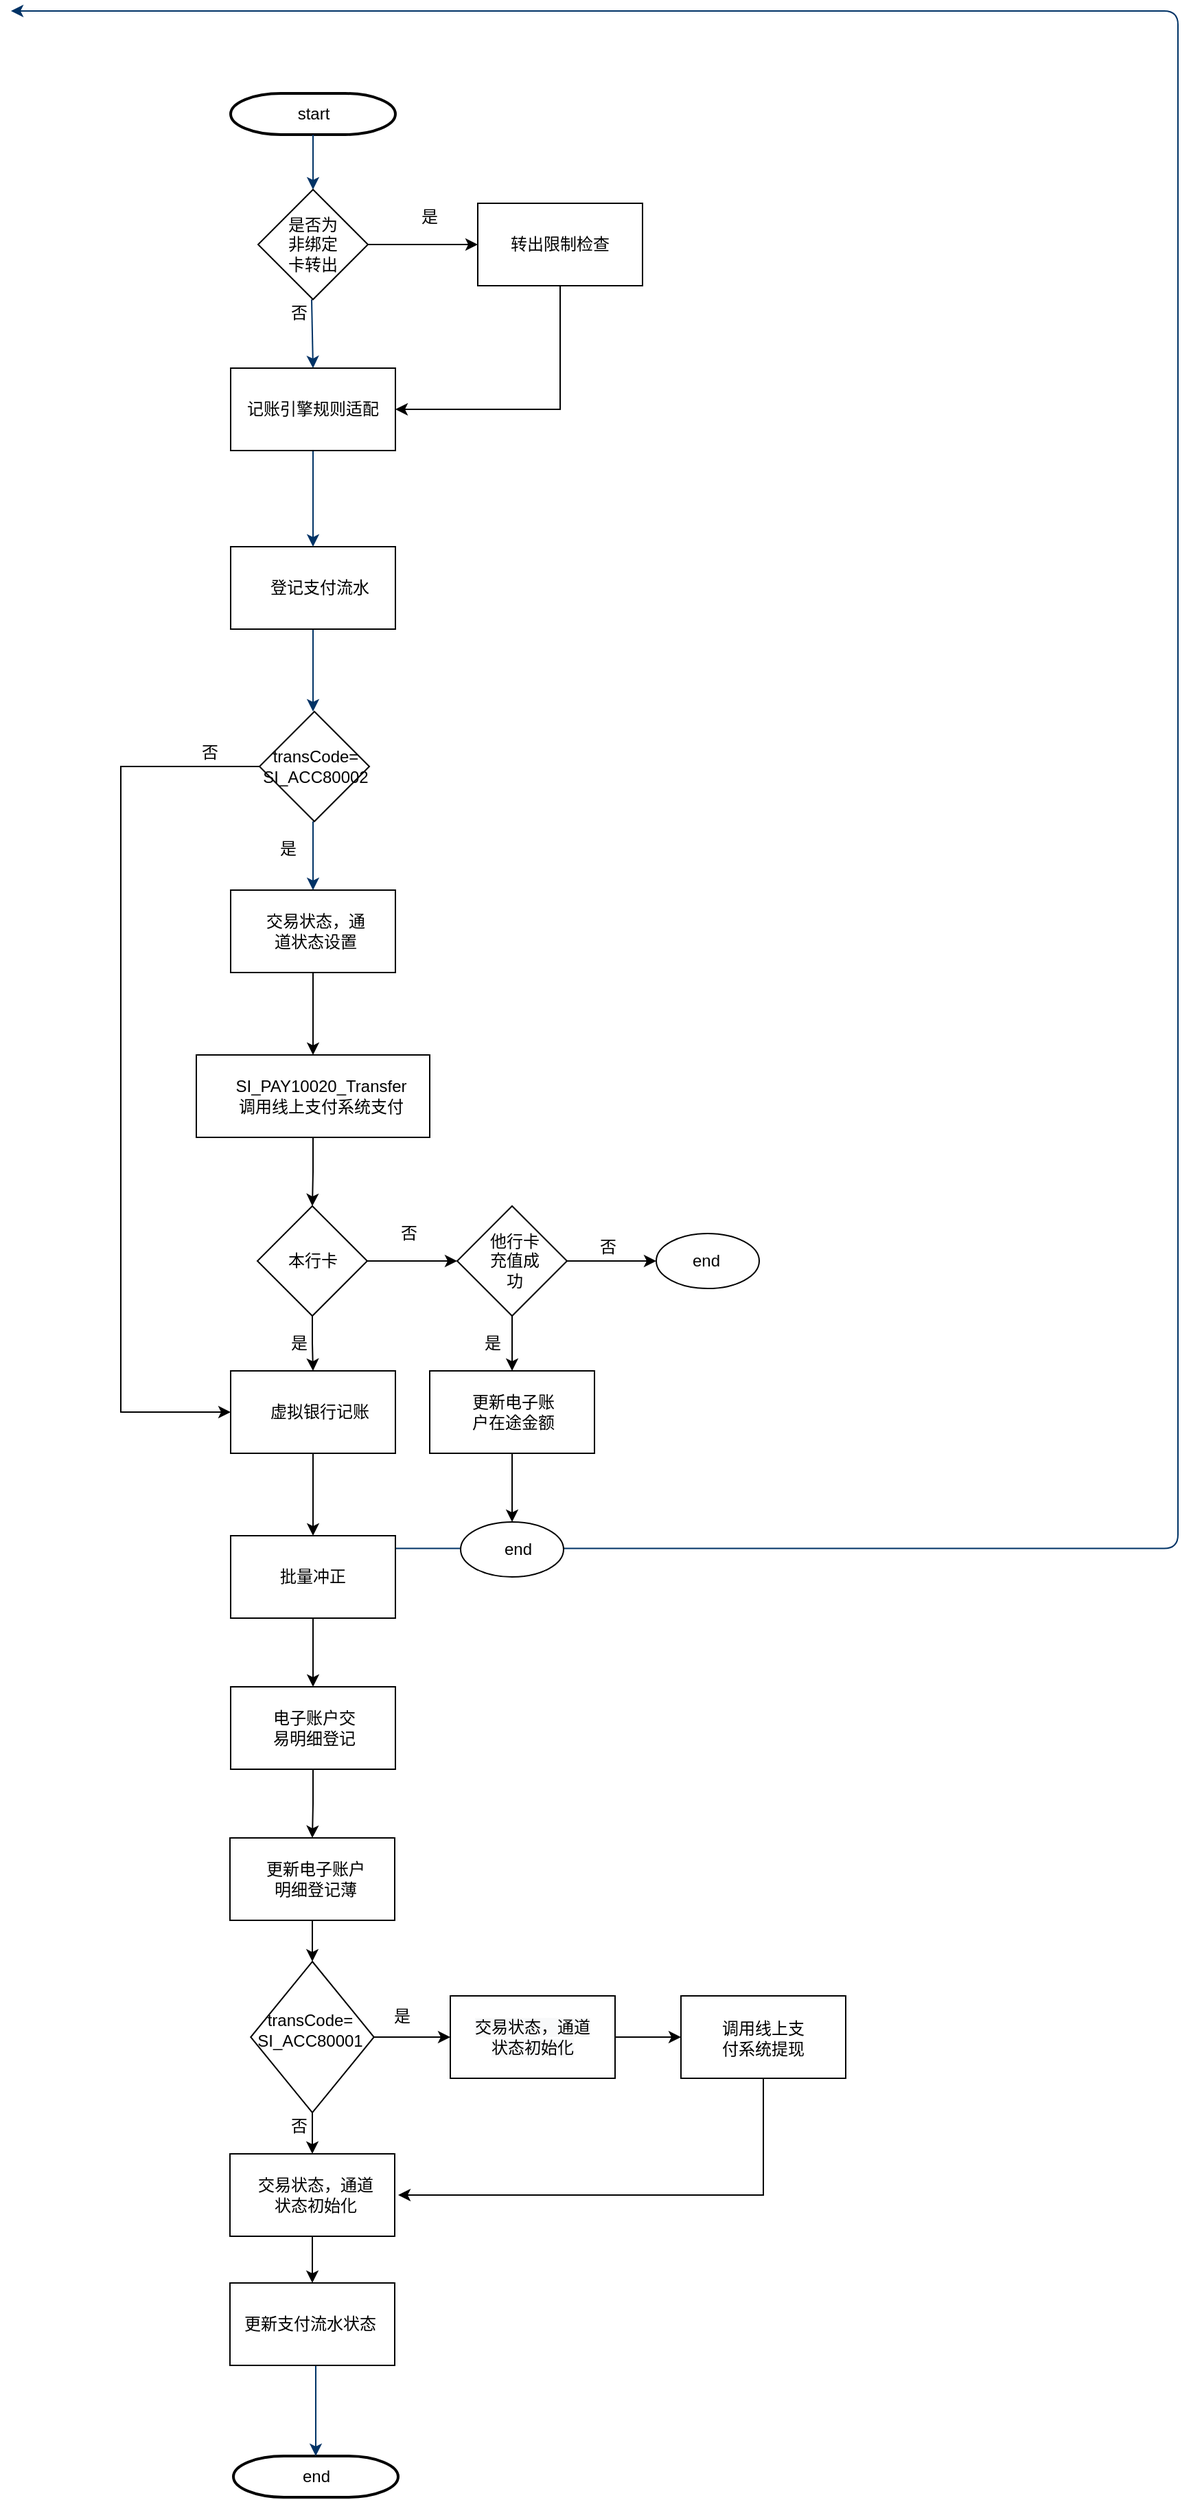 <mxfile version="14.7.8" type="github" pages="2">
  <diagram id="6a731a19-8d31-9384-78a2-239565b7b9f0" name="Page-1">
    <mxGraphModel dx="868" dy="1277" grid="1" gridSize="10" guides="1" tooltips="1" connect="1" arrows="1" fold="1" page="1" pageScale="1" pageWidth="1169" pageHeight="827" background="none" math="0" shadow="0">
      <root>
        <mxCell id="0" />
        <mxCell id="1" parent="0" />
        <mxCell id="2" value="start" style="shape=mxgraph.flowchart.terminator;strokeWidth=2;gradientColor=none;gradientDirection=north;fontStyle=0;html=1;" parent="1" vertex="1">
          <mxGeometry x="260" y="60" width="120" height="30" as="geometry" />
        </mxCell>
        <mxCell id="7" style="fontStyle=1;strokeColor=#003366;strokeWidth=1;html=1;" parent="1" source="2" edge="1">
          <mxGeometry relative="1" as="geometry">
            <mxPoint x="320" y="130" as="targetPoint" />
          </mxGeometry>
        </mxCell>
        <mxCell id="8" style="fontStyle=1;strokeColor=#003366;strokeWidth=1;html=1;entryX=0.5;entryY=0;entryDx=0;entryDy=0;" parent="1" target="7k5Ew4gkaEUzjefBMza6-63" edge="1">
          <mxGeometry relative="1" as="geometry">
            <mxPoint x="319" y="210" as="sourcePoint" />
            <mxPoint x="319" y="250" as="targetPoint" />
          </mxGeometry>
        </mxCell>
        <mxCell id="9" style="entryX=0.5;entryY=0;entryPerimeter=0;fontStyle=1;strokeColor=#003366;strokeWidth=1;html=1;exitX=0.5;exitY=1;exitDx=0;exitDy=0;" parent="1" source="7k5Ew4gkaEUzjefBMza6-63" edge="1">
          <mxGeometry relative="1" as="geometry">
            <mxPoint x="320" y="330" as="sourcePoint" />
            <mxPoint x="320" y="390" as="targetPoint" />
            <Array as="points">
              <mxPoint x="320" y="320" />
            </Array>
          </mxGeometry>
        </mxCell>
        <mxCell id="12" value="" style="edgeStyle=elbowEdgeStyle;elbow=horizontal;fontColor=#001933;fontStyle=1;strokeColor=#003366;strokeWidth=1;html=1;" parent="1" edge="1">
          <mxGeometry width="100" height="100" as="geometry">
            <mxPoint x="320" y="447" as="sourcePoint" />
            <mxPoint x="320" y="510" as="targetPoint" />
          </mxGeometry>
        </mxCell>
        <mxCell id="17" value="" style="edgeStyle=elbowEdgeStyle;elbow=horizontal;fontStyle=1;strokeColor=#003366;strokeWidth=1;html=1;" parent="1" edge="1">
          <mxGeometry width="100" height="100" as="geometry">
            <mxPoint x="320" y="590" as="sourcePoint" />
            <mxPoint x="320" y="640" as="targetPoint" />
          </mxGeometry>
        </mxCell>
        <mxCell id="40" value="end" style="shape=mxgraph.flowchart.terminator;strokeWidth=2;gradientColor=none;gradientDirection=north;fontStyle=0;html=1;" parent="1" vertex="1">
          <mxGeometry x="262" y="1780" width="120" height="30" as="geometry" />
        </mxCell>
        <mxCell id="43" value="" style="edgeStyle=elbowEdgeStyle;elbow=vertical;exitX=0.5;exitY=1;exitPerimeter=0;entryX=0.5;entryY=0;entryPerimeter=0;fontStyle=1;strokeColor=#003366;strokeWidth=1;html=1;" parent="1" target="40" edge="1">
          <mxGeometry x="2" y="-100" width="100" height="100" as="geometry">
            <mxPoint x="322" y="1710" as="sourcePoint" />
            <mxPoint x="102" y="-100" as="targetPoint" />
            <Array as="points">
              <mxPoint x="322" y="1720" />
            </Array>
          </mxGeometry>
        </mxCell>
        <mxCell id="45" value="" style="edgeStyle=elbowEdgeStyle;elbow=horizontal;exitX=1;exitY=0.5;exitPerimeter=0;entryX=0.905;entryY=0.5;entryPerimeter=0;fontStyle=1;strokeColor=#003366;strokeWidth=1;html=1;" parent="1" edge="1">
          <mxGeometry width="100" height="100" as="geometry">
            <mxPoint x="380.5" y="1119.25" as="sourcePoint" />
            <mxPoint x="100" as="targetPoint" />
            <Array as="points">
              <mxPoint x="950" y="1320" />
            </Array>
          </mxGeometry>
        </mxCell>
        <mxCell id="7k5Ew4gkaEUzjefBMza6-55" value="" style="rhombus;whiteSpace=wrap;html=1;" parent="1" vertex="1">
          <mxGeometry x="280" y="130" width="80" height="80" as="geometry" />
        </mxCell>
        <mxCell id="7k5Ew4gkaEUzjefBMza6-56" value="是否为非绑定卡转出" style="text;html=1;strokeColor=none;fillColor=none;align=center;verticalAlign=middle;whiteSpace=wrap;rounded=0;" parent="1" vertex="1">
          <mxGeometry x="300" y="160" width="40" height="20" as="geometry" />
        </mxCell>
        <mxCell id="7k5Ew4gkaEUzjefBMza6-64" style="edgeStyle=orthogonalEdgeStyle;rounded=0;orthogonalLoop=1;jettySize=auto;html=1;exitX=0.5;exitY=1;exitDx=0;exitDy=0;entryX=1;entryY=0.5;entryDx=0;entryDy=0;" parent="1" source="7k5Ew4gkaEUzjefBMza6-57" target="7k5Ew4gkaEUzjefBMza6-63" edge="1">
          <mxGeometry relative="1" as="geometry" />
        </mxCell>
        <mxCell id="7k5Ew4gkaEUzjefBMza6-57" value="" style="rounded=0;whiteSpace=wrap;html=1;" parent="1" vertex="1">
          <mxGeometry x="440" y="140" width="120" height="60" as="geometry" />
        </mxCell>
        <mxCell id="7k5Ew4gkaEUzjefBMza6-58" value="转出限制检查" style="text;html=1;strokeColor=none;fillColor=none;align=center;verticalAlign=middle;whiteSpace=wrap;rounded=0;" parent="1" vertex="1">
          <mxGeometry x="455" y="157.5" width="90" height="25" as="geometry" />
        </mxCell>
        <mxCell id="7k5Ew4gkaEUzjefBMza6-59" value="" style="endArrow=classic;html=1;exitX=1;exitY=0.5;exitDx=0;exitDy=0;entryX=0;entryY=0.5;entryDx=0;entryDy=0;" parent="1" source="7k5Ew4gkaEUzjefBMza6-55" target="7k5Ew4gkaEUzjefBMza6-57" edge="1">
          <mxGeometry width="50" height="50" relative="1" as="geometry">
            <mxPoint x="370" y="190" as="sourcePoint" />
            <mxPoint x="420" y="140" as="targetPoint" />
          </mxGeometry>
        </mxCell>
        <mxCell id="7k5Ew4gkaEUzjefBMza6-60" value="是" style="text;html=1;strokeColor=none;fillColor=none;align=center;verticalAlign=middle;whiteSpace=wrap;rounded=0;" parent="1" vertex="1">
          <mxGeometry x="385" y="140" width="40" height="20" as="geometry" />
        </mxCell>
        <mxCell id="7k5Ew4gkaEUzjefBMza6-61" value="否" style="text;html=1;strokeColor=none;fillColor=none;align=center;verticalAlign=middle;whiteSpace=wrap;rounded=0;" parent="1" vertex="1">
          <mxGeometry x="290" y="210" width="40" height="20" as="geometry" />
        </mxCell>
        <mxCell id="7k5Ew4gkaEUzjefBMza6-63" value="" style="rounded=0;whiteSpace=wrap;html=1;" parent="1" vertex="1">
          <mxGeometry x="260" y="260" width="120" height="60" as="geometry" />
        </mxCell>
        <mxCell id="7k5Ew4gkaEUzjefBMza6-65" value="记账引擎规则适配" style="text;html=1;strokeColor=none;fillColor=none;align=center;verticalAlign=middle;whiteSpace=wrap;rounded=0;" parent="1" vertex="1">
          <mxGeometry x="265" y="275" width="110" height="30" as="geometry" />
        </mxCell>
        <mxCell id="7k5Ew4gkaEUzjefBMza6-66" value="" style="rounded=0;whiteSpace=wrap;html=1;" parent="1" vertex="1">
          <mxGeometry x="260" y="390" width="120" height="60" as="geometry" />
        </mxCell>
        <mxCell id="7k5Ew4gkaEUzjefBMza6-67" value="登记支付流水" style="text;html=1;strokeColor=none;fillColor=none;align=center;verticalAlign=middle;whiteSpace=wrap;rounded=0;" parent="1" vertex="1">
          <mxGeometry x="280" y="410" width="90" height="20" as="geometry" />
        </mxCell>
        <mxCell id="7k5Ew4gkaEUzjefBMza6-108" style="edgeStyle=orthogonalEdgeStyle;rounded=0;orthogonalLoop=1;jettySize=auto;html=1;exitX=0;exitY=0.5;exitDx=0;exitDy=0;entryX=0;entryY=0.5;entryDx=0;entryDy=0;" parent="1" source="7k5Ew4gkaEUzjefBMza6-68" target="7k5Ew4gkaEUzjefBMza6-103" edge="1">
          <mxGeometry relative="1" as="geometry">
            <mxPoint x="200" y="550" as="targetPoint" />
            <Array as="points">
              <mxPoint x="180" y="550" />
              <mxPoint x="180" y="1020" />
            </Array>
          </mxGeometry>
        </mxCell>
        <mxCell id="7k5Ew4gkaEUzjefBMza6-68" value="" style="rhombus;whiteSpace=wrap;html=1;" parent="1" vertex="1">
          <mxGeometry x="281" y="510" width="80" height="80" as="geometry" />
        </mxCell>
        <mxCell id="7k5Ew4gkaEUzjefBMza6-69" value="transCode=&lt;br&gt;SI_ACC80002" style="text;html=1;strokeColor=none;fillColor=none;align=center;verticalAlign=middle;whiteSpace=wrap;rounded=0;" parent="1" vertex="1">
          <mxGeometry x="269" y="520" width="106" height="60" as="geometry" />
        </mxCell>
        <mxCell id="7k5Ew4gkaEUzjefBMza6-73" value="否" style="text;html=1;strokeColor=none;fillColor=none;align=center;verticalAlign=middle;whiteSpace=wrap;rounded=0;" parent="1" vertex="1">
          <mxGeometry x="225" y="530" width="40" height="20" as="geometry" />
        </mxCell>
        <mxCell id="7k5Ew4gkaEUzjefBMza6-79" style="edgeStyle=orthogonalEdgeStyle;rounded=0;orthogonalLoop=1;jettySize=auto;html=1;exitX=0.5;exitY=1;exitDx=0;exitDy=0;" parent="1" source="7k5Ew4gkaEUzjefBMza6-74" target="7k5Ew4gkaEUzjefBMza6-76" edge="1">
          <mxGeometry relative="1" as="geometry" />
        </mxCell>
        <mxCell id="7k5Ew4gkaEUzjefBMza6-74" value="" style="rounded=0;whiteSpace=wrap;html=1;" parent="1" vertex="1">
          <mxGeometry x="260" y="640" width="120" height="60" as="geometry" />
        </mxCell>
        <mxCell id="7k5Ew4gkaEUzjefBMza6-75" value="交易状态，通道状态设置" style="text;html=1;strokeColor=none;fillColor=none;align=center;verticalAlign=middle;whiteSpace=wrap;rounded=0;" parent="1" vertex="1">
          <mxGeometry x="281.5" y="665" width="79.5" height="10" as="geometry" />
        </mxCell>
        <mxCell id="7k5Ew4gkaEUzjefBMza6-100" style="edgeStyle=orthogonalEdgeStyle;rounded=0;orthogonalLoop=1;jettySize=auto;html=1;exitX=0.5;exitY=1;exitDx=0;exitDy=0;entryX=0.5;entryY=0;entryDx=0;entryDy=0;" parent="1" source="7k5Ew4gkaEUzjefBMza6-76" target="7k5Ew4gkaEUzjefBMza6-98" edge="1">
          <mxGeometry relative="1" as="geometry" />
        </mxCell>
        <mxCell id="7k5Ew4gkaEUzjefBMza6-76" value="" style="rounded=0;whiteSpace=wrap;html=1;" parent="1" vertex="1">
          <mxGeometry x="235" y="760" width="170" height="60" as="geometry" />
        </mxCell>
        <mxCell id="7k5Ew4gkaEUzjefBMza6-77" value="SI_PAY10020_Transfer调用线上支付系统支付" style="text;html=1;strokeColor=none;fillColor=none;align=center;verticalAlign=middle;whiteSpace=wrap;rounded=0;" parent="1" vertex="1">
          <mxGeometry x="306" y="780" width="40" height="20" as="geometry" />
        </mxCell>
        <mxCell id="7k5Ew4gkaEUzjefBMza6-86" style="edgeStyle=orthogonalEdgeStyle;rounded=0;orthogonalLoop=1;jettySize=auto;html=1;exitX=1;exitY=0.5;exitDx=0;exitDy=0;entryX=0;entryY=0.5;entryDx=0;entryDy=0;" parent="1" source="7k5Ew4gkaEUzjefBMza6-80" target="7k5Ew4gkaEUzjefBMza6-84" edge="1">
          <mxGeometry relative="1" as="geometry" />
        </mxCell>
        <mxCell id="7k5Ew4gkaEUzjefBMza6-89" style="edgeStyle=orthogonalEdgeStyle;rounded=0;orthogonalLoop=1;jettySize=auto;html=1;entryX=0.5;entryY=0;entryDx=0;entryDy=0;" parent="1" source="7k5Ew4gkaEUzjefBMza6-80" target="7k5Ew4gkaEUzjefBMza6-88" edge="1">
          <mxGeometry relative="1" as="geometry" />
        </mxCell>
        <mxCell id="7k5Ew4gkaEUzjefBMza6-80" value="" style="rhombus;whiteSpace=wrap;html=1;" parent="1" vertex="1">
          <mxGeometry x="425" y="870" width="80" height="80" as="geometry" />
        </mxCell>
        <mxCell id="7k5Ew4gkaEUzjefBMza6-81" value="他行卡充值成功" style="text;html=1;strokeColor=none;fillColor=none;align=center;verticalAlign=middle;whiteSpace=wrap;rounded=0;" parent="1" vertex="1">
          <mxGeometry x="447" y="900" width="40" height="20" as="geometry" />
        </mxCell>
        <mxCell id="7k5Ew4gkaEUzjefBMza6-84" value="" style="ellipse;whiteSpace=wrap;html=1;" parent="1" vertex="1">
          <mxGeometry x="570" y="890" width="75" height="40" as="geometry" />
        </mxCell>
        <mxCell id="7k5Ew4gkaEUzjefBMza6-85" value="end" style="text;html=1;strokeColor=none;fillColor=none;align=center;verticalAlign=middle;whiteSpace=wrap;rounded=0;" parent="1" vertex="1">
          <mxGeometry x="588" y="900" width="37" height="20" as="geometry" />
        </mxCell>
        <mxCell id="7k5Ew4gkaEUzjefBMza6-87" value="否" style="text;html=1;strokeColor=none;fillColor=none;align=center;verticalAlign=middle;whiteSpace=wrap;rounded=0;" parent="1" vertex="1">
          <mxGeometry x="515" y="890" width="40" height="20" as="geometry" />
        </mxCell>
        <mxCell id="7k5Ew4gkaEUzjefBMza6-94" style="edgeStyle=orthogonalEdgeStyle;rounded=0;orthogonalLoop=1;jettySize=auto;html=1;entryX=0.5;entryY=0;entryDx=0;entryDy=0;" parent="1" source="7k5Ew4gkaEUzjefBMza6-88" target="7k5Ew4gkaEUzjefBMza6-92" edge="1">
          <mxGeometry relative="1" as="geometry" />
        </mxCell>
        <mxCell id="7k5Ew4gkaEUzjefBMza6-88" value="" style="rounded=0;whiteSpace=wrap;html=1;" parent="1" vertex="1">
          <mxGeometry x="405" y="990" width="120" height="60" as="geometry" />
        </mxCell>
        <mxCell id="7k5Ew4gkaEUzjefBMza6-90" value="更新电子账户在途金额" style="text;html=1;strokeColor=none;fillColor=none;align=center;verticalAlign=middle;whiteSpace=wrap;rounded=0;" parent="1" vertex="1">
          <mxGeometry x="431" y="1010" width="70" height="20" as="geometry" />
        </mxCell>
        <mxCell id="7k5Ew4gkaEUzjefBMza6-91" value="是" style="text;html=1;strokeColor=none;fillColor=none;align=center;verticalAlign=middle;whiteSpace=wrap;rounded=0;" parent="1" vertex="1">
          <mxGeometry x="431" y="960" width="40" height="20" as="geometry" />
        </mxCell>
        <mxCell id="7k5Ew4gkaEUzjefBMza6-92" value="" style="ellipse;whiteSpace=wrap;html=1;" parent="1" vertex="1">
          <mxGeometry x="427.5" y="1100" width="75" height="40" as="geometry" />
        </mxCell>
        <mxCell id="7k5Ew4gkaEUzjefBMza6-93" value="end" style="text;html=1;strokeColor=none;fillColor=none;align=center;verticalAlign=middle;whiteSpace=wrap;rounded=0;" parent="1" vertex="1">
          <mxGeometry x="451" y="1110" width="37" height="20" as="geometry" />
        </mxCell>
        <mxCell id="7k5Ew4gkaEUzjefBMza6-101" style="edgeStyle=orthogonalEdgeStyle;rounded=0;orthogonalLoop=1;jettySize=auto;html=1;exitX=1;exitY=0.5;exitDx=0;exitDy=0;entryX=0;entryY=0.5;entryDx=0;entryDy=0;" parent="1" source="7k5Ew4gkaEUzjefBMza6-98" target="7k5Ew4gkaEUzjefBMza6-80" edge="1">
          <mxGeometry relative="1" as="geometry" />
        </mxCell>
        <mxCell id="7k5Ew4gkaEUzjefBMza6-104" style="edgeStyle=orthogonalEdgeStyle;rounded=0;orthogonalLoop=1;jettySize=auto;html=1;exitX=0.5;exitY=1;exitDx=0;exitDy=0;entryX=0.5;entryY=0;entryDx=0;entryDy=0;" parent="1" source="7k5Ew4gkaEUzjefBMza6-98" target="7k5Ew4gkaEUzjefBMza6-103" edge="1">
          <mxGeometry relative="1" as="geometry" />
        </mxCell>
        <mxCell id="7k5Ew4gkaEUzjefBMza6-98" value="" style="rhombus;whiteSpace=wrap;html=1;" parent="1" vertex="1">
          <mxGeometry x="279.5" y="870" width="80" height="80" as="geometry" />
        </mxCell>
        <mxCell id="7k5Ew4gkaEUzjefBMza6-99" value="本行卡" style="text;html=1;strokeColor=none;fillColor=none;align=center;verticalAlign=middle;whiteSpace=wrap;rounded=0;" parent="1" vertex="1">
          <mxGeometry x="299.5" y="900" width="40" height="20" as="geometry" />
        </mxCell>
        <mxCell id="7k5Ew4gkaEUzjefBMza6-102" value="否" style="text;html=1;strokeColor=none;fillColor=none;align=center;verticalAlign=middle;whiteSpace=wrap;rounded=0;" parent="1" vertex="1">
          <mxGeometry x="370" y="880" width="40" height="20" as="geometry" />
        </mxCell>
        <mxCell id="7k5Ew4gkaEUzjefBMza6-113" style="edgeStyle=orthogonalEdgeStyle;rounded=0;orthogonalLoop=1;jettySize=auto;html=1;exitX=0.5;exitY=1;exitDx=0;exitDy=0;entryX=0.5;entryY=0;entryDx=0;entryDy=0;" parent="1" source="7k5Ew4gkaEUzjefBMza6-103" target="7k5Ew4gkaEUzjefBMza6-111" edge="1">
          <mxGeometry relative="1" as="geometry" />
        </mxCell>
        <mxCell id="7k5Ew4gkaEUzjefBMza6-103" value="" style="rounded=0;whiteSpace=wrap;html=1;" parent="1" vertex="1">
          <mxGeometry x="260" y="990" width="120" height="60" as="geometry" />
        </mxCell>
        <mxCell id="7k5Ew4gkaEUzjefBMza6-106" value="是" style="text;html=1;strokeColor=none;fillColor=none;align=center;verticalAlign=middle;whiteSpace=wrap;rounded=0;" parent="1" vertex="1">
          <mxGeometry x="290" y="960" width="40" height="20" as="geometry" />
        </mxCell>
        <mxCell id="7k5Ew4gkaEUzjefBMza6-109" value="是" style="text;html=1;strokeColor=none;fillColor=none;align=center;verticalAlign=middle;whiteSpace=wrap;rounded=0;" parent="1" vertex="1">
          <mxGeometry x="281.5" y="600" width="40" height="20" as="geometry" />
        </mxCell>
        <mxCell id="7k5Ew4gkaEUzjefBMza6-110" value="虚拟银行记账" style="text;html=1;strokeColor=none;fillColor=none;align=center;verticalAlign=middle;whiteSpace=wrap;rounded=0;" parent="1" vertex="1">
          <mxGeometry x="280" y="1010" width="90" height="20" as="geometry" />
        </mxCell>
        <mxCell id="7k5Ew4gkaEUzjefBMza6-116" style="edgeStyle=orthogonalEdgeStyle;rounded=0;orthogonalLoop=1;jettySize=auto;html=1;exitX=0.5;exitY=1;exitDx=0;exitDy=0;entryX=0.5;entryY=0;entryDx=0;entryDy=0;" parent="1" source="7k5Ew4gkaEUzjefBMza6-111" target="7k5Ew4gkaEUzjefBMza6-114" edge="1">
          <mxGeometry relative="1" as="geometry" />
        </mxCell>
        <mxCell id="7k5Ew4gkaEUzjefBMza6-111" value="" style="rounded=0;whiteSpace=wrap;html=1;" parent="1" vertex="1">
          <mxGeometry x="260" y="1110" width="120" height="60" as="geometry" />
        </mxCell>
        <mxCell id="7k5Ew4gkaEUzjefBMza6-112" value="批量冲正" style="text;html=1;strokeColor=none;fillColor=none;align=center;verticalAlign=middle;whiteSpace=wrap;rounded=0;" parent="1" vertex="1">
          <mxGeometry x="274.5" y="1130" width="90" height="20" as="geometry" />
        </mxCell>
        <mxCell id="7k5Ew4gkaEUzjefBMza6-119" style="edgeStyle=orthogonalEdgeStyle;rounded=0;orthogonalLoop=1;jettySize=auto;html=1;exitX=0.5;exitY=1;exitDx=0;exitDy=0;entryX=0.5;entryY=0;entryDx=0;entryDy=0;" parent="1" source="7k5Ew4gkaEUzjefBMza6-114" target="7k5Ew4gkaEUzjefBMza6-117" edge="1">
          <mxGeometry relative="1" as="geometry" />
        </mxCell>
        <mxCell id="7k5Ew4gkaEUzjefBMza6-114" value="" style="rounded=0;whiteSpace=wrap;html=1;" parent="1" vertex="1">
          <mxGeometry x="260" y="1220" width="120" height="60" as="geometry" />
        </mxCell>
        <mxCell id="7k5Ew4gkaEUzjefBMza6-115" value="电子账户交&lt;br&gt;易明细登记" style="text;html=1;strokeColor=none;fillColor=none;align=center;verticalAlign=middle;whiteSpace=wrap;rounded=0;" parent="1" vertex="1">
          <mxGeometry x="261" y="1225" width="120" height="50" as="geometry" />
        </mxCell>
        <mxCell id="7k5Ew4gkaEUzjefBMza6-124" style="edgeStyle=orthogonalEdgeStyle;rounded=0;orthogonalLoop=1;jettySize=auto;html=1;" parent="1" source="7k5Ew4gkaEUzjefBMza6-117" target="7k5Ew4gkaEUzjefBMza6-122" edge="1">
          <mxGeometry relative="1" as="geometry" />
        </mxCell>
        <mxCell id="7k5Ew4gkaEUzjefBMza6-117" value="" style="rounded=0;whiteSpace=wrap;html=1;" parent="1" vertex="1">
          <mxGeometry x="259.5" y="1330" width="120" height="60" as="geometry" />
        </mxCell>
        <mxCell id="7k5Ew4gkaEUzjefBMza6-118" value="更新电子账户&lt;br&gt;明细登记薄" style="text;html=1;strokeColor=none;fillColor=none;align=center;verticalAlign=middle;whiteSpace=wrap;rounded=0;" parent="1" vertex="1">
          <mxGeometry x="262" y="1335" width="120" height="50" as="geometry" />
        </mxCell>
        <mxCell id="7k5Ew4gkaEUzjefBMza6-127" style="edgeStyle=orthogonalEdgeStyle;rounded=0;orthogonalLoop=1;jettySize=auto;html=1;entryX=0.5;entryY=0;entryDx=0;entryDy=0;" parent="1" source="7k5Ew4gkaEUzjefBMza6-122" target="7k5Ew4gkaEUzjefBMza6-125" edge="1">
          <mxGeometry relative="1" as="geometry" />
        </mxCell>
        <mxCell id="7k5Ew4gkaEUzjefBMza6-130" style="edgeStyle=orthogonalEdgeStyle;rounded=0;orthogonalLoop=1;jettySize=auto;html=1;entryX=0;entryY=0.5;entryDx=0;entryDy=0;" parent="1" source="7k5Ew4gkaEUzjefBMza6-122" target="7k5Ew4gkaEUzjefBMza6-129" edge="1">
          <mxGeometry relative="1" as="geometry" />
        </mxCell>
        <mxCell id="7k5Ew4gkaEUzjefBMza6-122" value="" style="rhombus;whiteSpace=wrap;html=1;" parent="1" vertex="1">
          <mxGeometry x="274.63" y="1420" width="89.75" height="110" as="geometry" />
        </mxCell>
        <mxCell id="7k5Ew4gkaEUzjefBMza6-123" value="transCode=&lt;br&gt;SI_ACC80001" style="text;html=1;strokeColor=none;fillColor=none;align=center;verticalAlign=middle;whiteSpace=wrap;rounded=0;" parent="1" vertex="1">
          <mxGeometry x="265" y="1440" width="106" height="60" as="geometry" />
        </mxCell>
        <mxCell id="7k5Ew4gkaEUzjefBMza6-133" style="edgeStyle=orthogonalEdgeStyle;rounded=0;orthogonalLoop=1;jettySize=auto;html=1;exitX=0.5;exitY=1;exitDx=0;exitDy=0;entryX=0.5;entryY=0;entryDx=0;entryDy=0;" parent="1" source="7k5Ew4gkaEUzjefBMza6-125" target="7k5Ew4gkaEUzjefBMza6-131" edge="1">
          <mxGeometry relative="1" as="geometry" />
        </mxCell>
        <mxCell id="7k5Ew4gkaEUzjefBMza6-125" value="" style="rounded=0;whiteSpace=wrap;html=1;" parent="1" vertex="1">
          <mxGeometry x="259.5" y="1560" width="120" height="60" as="geometry" />
        </mxCell>
        <mxCell id="7k5Ew4gkaEUzjefBMza6-126" value="交易状态，通道&lt;br&gt;状态初始化" style="text;html=1;strokeColor=none;fillColor=none;align=center;verticalAlign=middle;whiteSpace=wrap;rounded=0;" parent="1" vertex="1">
          <mxGeometry x="262" y="1565" width="120" height="50" as="geometry" />
        </mxCell>
        <mxCell id="7k5Ew4gkaEUzjefBMza6-128" value="否" style="text;html=1;strokeColor=none;fillColor=none;align=center;verticalAlign=middle;whiteSpace=wrap;rounded=0;" parent="1" vertex="1">
          <mxGeometry x="290" y="1530" width="40" height="20" as="geometry" />
        </mxCell>
        <mxCell id="7k5Ew4gkaEUzjefBMza6-136" value="" style="edgeStyle=orthogonalEdgeStyle;rounded=0;orthogonalLoop=1;jettySize=auto;html=1;exitX=1;exitY=0.5;exitDx=0;exitDy=0;" parent="1" source="7k5Ew4gkaEUzjefBMza6-129" target="7k5Ew4gkaEUzjefBMza6-135" edge="1">
          <mxGeometry relative="1" as="geometry">
            <mxPoint x="570" y="1475" as="sourcePoint" />
          </mxGeometry>
        </mxCell>
        <mxCell id="7k5Ew4gkaEUzjefBMza6-129" value="&#xa;&#xa;&lt;span style=&quot;color: rgb(0, 0, 0); font-family: helvetica; font-size: 12px; font-style: normal; font-weight: 400; letter-spacing: normal; text-align: center; text-indent: 0px; text-transform: none; word-spacing: 0px; background-color: rgb(248, 249, 250); display: inline; float: none;&quot;&gt;交易状态，通道&lt;/span&gt;&lt;br style=&quot;color: rgb(0, 0, 0); font-family: helvetica; font-size: 12px; font-style: normal; font-weight: 400; letter-spacing: normal; text-align: center; text-indent: 0px; text-transform: none; word-spacing: 0px; background-color: rgb(248, 249, 250);&quot;&gt;&lt;span style=&quot;color: rgb(0, 0, 0); font-family: helvetica; font-size: 12px; font-style: normal; font-weight: 400; letter-spacing: normal; text-align: center; text-indent: 0px; text-transform: none; word-spacing: 0px; background-color: rgb(248, 249, 250); display: inline; float: none;&quot;&gt;状态初始化&lt;/span&gt;&#xa;&#xa;" style="rounded=0;whiteSpace=wrap;html=1;" parent="1" vertex="1">
          <mxGeometry x="420" y="1445" width="120" height="60" as="geometry" />
        </mxCell>
        <mxCell id="7k5Ew4gkaEUzjefBMza6-131" value="" style="rounded=0;whiteSpace=wrap;html=1;" parent="1" vertex="1">
          <mxGeometry x="259.5" y="1654" width="120" height="60" as="geometry" />
        </mxCell>
        <mxCell id="7k5Ew4gkaEUzjefBMza6-132" value="更新支付流水状态" style="text;html=1;strokeColor=none;fillColor=none;align=center;verticalAlign=middle;whiteSpace=wrap;rounded=0;" parent="1" vertex="1">
          <mxGeometry x="258" y="1659" width="120" height="50" as="geometry" />
        </mxCell>
        <mxCell id="7k5Ew4gkaEUzjefBMza6-134" value="是" style="text;html=1;strokeColor=none;fillColor=none;align=center;verticalAlign=middle;whiteSpace=wrap;rounded=0;" parent="1" vertex="1">
          <mxGeometry x="365" y="1450" width="40" height="20" as="geometry" />
        </mxCell>
        <mxCell id="7k5Ew4gkaEUzjefBMza6-138" style="edgeStyle=orthogonalEdgeStyle;rounded=0;orthogonalLoop=1;jettySize=auto;html=1;exitX=0.5;exitY=1;exitDx=0;exitDy=0;entryX=1;entryY=0.5;entryDx=0;entryDy=0;" parent="1" source="7k5Ew4gkaEUzjefBMza6-135" target="7k5Ew4gkaEUzjefBMza6-126" edge="1">
          <mxGeometry relative="1" as="geometry" />
        </mxCell>
        <mxCell id="7k5Ew4gkaEUzjefBMza6-135" value="" style="rounded=0;whiteSpace=wrap;html=1;" parent="1" vertex="1">
          <mxGeometry x="588" y="1445" width="120" height="60" as="geometry" />
        </mxCell>
        <mxCell id="7k5Ew4gkaEUzjefBMza6-137" value="调用线上支付系统提现" style="text;html=1;strokeColor=none;fillColor=none;align=center;verticalAlign=middle;whiteSpace=wrap;rounded=0;" parent="1" vertex="1">
          <mxGeometry x="613" y="1462.5" width="70" height="27.5" as="geometry" />
        </mxCell>
      </root>
    </mxGraphModel>
  </diagram>
  <diagram id="a8zZ3PKRRn-m0XPHHy5z" name="SI_PAY10021">
    <mxGraphModel dx="723" dy="375" grid="1" gridSize="10" guides="1" tooltips="1" connect="1" arrows="1" fold="1" page="1" pageScale="1" pageWidth="827" pageHeight="1169" math="0" shadow="0">
      <root>
        <mxCell id="k73ziAEDGW_06ZAk-WRT-0" />
        <mxCell id="k73ziAEDGW_06ZAk-WRT-1" parent="k73ziAEDGW_06ZAk-WRT-0" />
        <mxCell id="k73ziAEDGW_06ZAk-WRT-6" style="edgeStyle=orthogonalEdgeStyle;rounded=0;orthogonalLoop=1;jettySize=auto;html=1;exitX=0.5;exitY=1;exitDx=0;exitDy=0;entryX=0.5;entryY=0;entryDx=0;entryDy=0;" edge="1" parent="k73ziAEDGW_06ZAk-WRT-1" source="k73ziAEDGW_06ZAk-WRT-2" target="k73ziAEDGW_06ZAk-WRT-4">
          <mxGeometry relative="1" as="geometry" />
        </mxCell>
        <mxCell id="k73ziAEDGW_06ZAk-WRT-2" value="" style="ellipse;whiteSpace=wrap;html=1;" vertex="1" parent="k73ziAEDGW_06ZAk-WRT-1">
          <mxGeometry x="300" y="40" width="90" height="50" as="geometry" />
        </mxCell>
        <mxCell id="k73ziAEDGW_06ZAk-WRT-3" value="start" style="text;html=1;strokeColor=none;fillColor=none;align=center;verticalAlign=middle;whiteSpace=wrap;rounded=0;" vertex="1" parent="k73ziAEDGW_06ZAk-WRT-1">
          <mxGeometry x="325" y="55" width="40" height="20" as="geometry" />
        </mxCell>
        <mxCell id="k73ziAEDGW_06ZAk-WRT-8" style="edgeStyle=orthogonalEdgeStyle;rounded=0;orthogonalLoop=1;jettySize=auto;html=1;exitX=0.5;exitY=1;exitDx=0;exitDy=0;entryX=0.5;entryY=0;entryDx=0;entryDy=0;" edge="1" parent="k73ziAEDGW_06ZAk-WRT-1" source="k73ziAEDGW_06ZAk-WRT-4" target="k73ziAEDGW_06ZAk-WRT-7">
          <mxGeometry relative="1" as="geometry" />
        </mxCell>
        <mxCell id="k73ziAEDGW_06ZAk-WRT-4" value="" style="rhombus;whiteSpace=wrap;html=1;" vertex="1" parent="k73ziAEDGW_06ZAk-WRT-1">
          <mxGeometry x="305" y="130" width="80" height="80" as="geometry" />
        </mxCell>
        <mxCell id="k73ziAEDGW_06ZAk-WRT-11" style="edgeStyle=orthogonalEdgeStyle;rounded=0;orthogonalLoop=1;jettySize=auto;html=1;exitX=1;exitY=0.5;exitDx=0;exitDy=0;" edge="1" parent="k73ziAEDGW_06ZAk-WRT-1" source="k73ziAEDGW_06ZAk-WRT-4" target="k73ziAEDGW_06ZAk-WRT-10">
          <mxGeometry relative="1" as="geometry">
            <mxPoint x="390" y="170" as="sourcePoint" />
          </mxGeometry>
        </mxCell>
        <mxCell id="k73ziAEDGW_06ZAk-WRT-5" value="非绑定卡提现" style="text;html=1;strokeColor=none;fillColor=none;align=center;verticalAlign=middle;whiteSpace=wrap;rounded=0;" vertex="1" parent="k73ziAEDGW_06ZAk-WRT-1">
          <mxGeometry x="325" y="160" width="40" height="20" as="geometry" />
        </mxCell>
        <mxCell id="k73ziAEDGW_06ZAk-WRT-18" style="edgeStyle=orthogonalEdgeStyle;rounded=0;orthogonalLoop=1;jettySize=auto;html=1;exitX=0.5;exitY=1;exitDx=0;exitDy=0;entryX=0.5;entryY=0;entryDx=0;entryDy=0;" edge="1" parent="k73ziAEDGW_06ZAk-WRT-1" source="k73ziAEDGW_06ZAk-WRT-7" target="k73ziAEDGW_06ZAk-WRT-17">
          <mxGeometry relative="1" as="geometry" />
        </mxCell>
        <mxCell id="k73ziAEDGW_06ZAk-WRT-7" value="" style="rounded=0;whiteSpace=wrap;html=1;" vertex="1" parent="k73ziAEDGW_06ZAk-WRT-1">
          <mxGeometry x="285" y="260" width="120" height="60" as="geometry" />
        </mxCell>
        <mxCell id="k73ziAEDGW_06ZAk-WRT-9" value="否" style="text;html=1;strokeColor=none;fillColor=none;align=center;verticalAlign=middle;whiteSpace=wrap;rounded=0;" vertex="1" parent="k73ziAEDGW_06ZAk-WRT-1">
          <mxGeometry x="300" y="220" width="40" height="20" as="geometry" />
        </mxCell>
        <mxCell id="k73ziAEDGW_06ZAk-WRT-15" style="edgeStyle=orthogonalEdgeStyle;rounded=0;orthogonalLoop=1;jettySize=auto;html=1;exitX=0.5;exitY=1;exitDx=0;exitDy=0;entryX=1;entryY=0.5;entryDx=0;entryDy=0;" edge="1" parent="k73ziAEDGW_06ZAk-WRT-1" source="k73ziAEDGW_06ZAk-WRT-10" target="k73ziAEDGW_06ZAk-WRT-7">
          <mxGeometry relative="1" as="geometry" />
        </mxCell>
        <mxCell id="k73ziAEDGW_06ZAk-WRT-10" value="" style="rounded=0;whiteSpace=wrap;html=1;" vertex="1" parent="k73ziAEDGW_06ZAk-WRT-1">
          <mxGeometry x="440" y="140" width="120" height="60" as="geometry" />
        </mxCell>
        <mxCell id="k73ziAEDGW_06ZAk-WRT-12" value="是" style="text;html=1;strokeColor=none;fillColor=none;align=center;verticalAlign=middle;whiteSpace=wrap;rounded=0;" vertex="1" parent="k73ziAEDGW_06ZAk-WRT-1">
          <mxGeometry x="390" y="150" width="40" height="20" as="geometry" />
        </mxCell>
        <mxCell id="k73ziAEDGW_06ZAk-WRT-13" value="限额检查" style="text;html=1;strokeColor=none;fillColor=none;align=center;verticalAlign=middle;whiteSpace=wrap;rounded=0;" vertex="1" parent="k73ziAEDGW_06ZAk-WRT-1">
          <mxGeometry x="470" y="160" width="60" height="20" as="geometry" />
        </mxCell>
        <mxCell id="k73ziAEDGW_06ZAk-WRT-16" value="记账引擎规则适配" style="text;html=1;strokeColor=none;fillColor=none;align=center;verticalAlign=middle;whiteSpace=wrap;rounded=0;" vertex="1" parent="k73ziAEDGW_06ZAk-WRT-1">
          <mxGeometry x="290" y="280" width="110" height="20" as="geometry" />
        </mxCell>
        <mxCell id="k73ziAEDGW_06ZAk-WRT-21" style="edgeStyle=orthogonalEdgeStyle;rounded=0;orthogonalLoop=1;jettySize=auto;html=1;exitX=0.5;exitY=1;exitDx=0;exitDy=0;entryX=0.5;entryY=0;entryDx=0;entryDy=0;" edge="1" parent="k73ziAEDGW_06ZAk-WRT-1" source="k73ziAEDGW_06ZAk-WRT-17" target="k73ziAEDGW_06ZAk-WRT-20">
          <mxGeometry relative="1" as="geometry" />
        </mxCell>
        <mxCell id="k73ziAEDGW_06ZAk-WRT-17" value="" style="rounded=0;whiteSpace=wrap;html=1;" vertex="1" parent="k73ziAEDGW_06ZAk-WRT-1">
          <mxGeometry x="285" y="370" width="120" height="60" as="geometry" />
        </mxCell>
        <mxCell id="k73ziAEDGW_06ZAk-WRT-19" value="虚拟银行记账" style="text;html=1;strokeColor=none;fillColor=none;align=center;verticalAlign=middle;whiteSpace=wrap;rounded=0;" vertex="1" parent="k73ziAEDGW_06ZAk-WRT-1">
          <mxGeometry x="305" y="390" width="80" height="20" as="geometry" />
        </mxCell>
        <mxCell id="k73ziAEDGW_06ZAk-WRT-24" style="edgeStyle=orthogonalEdgeStyle;rounded=0;orthogonalLoop=1;jettySize=auto;html=1;exitX=0.5;exitY=1;exitDx=0;exitDy=0;entryX=0.5;entryY=0;entryDx=0;entryDy=0;" edge="1" parent="k73ziAEDGW_06ZAk-WRT-1" source="k73ziAEDGW_06ZAk-WRT-20" target="k73ziAEDGW_06ZAk-WRT-23">
          <mxGeometry relative="1" as="geometry" />
        </mxCell>
        <mxCell id="k73ziAEDGW_06ZAk-WRT-20" value="" style="rounded=0;whiteSpace=wrap;html=1;" vertex="1" parent="k73ziAEDGW_06ZAk-WRT-1">
          <mxGeometry x="285" y="490" width="120" height="60" as="geometry" />
        </mxCell>
        <mxCell id="k73ziAEDGW_06ZAk-WRT-22" value="电子账户明细登记" style="text;html=1;strokeColor=none;fillColor=none;align=center;verticalAlign=middle;whiteSpace=wrap;rounded=0;" vertex="1" parent="k73ziAEDGW_06ZAk-WRT-1">
          <mxGeometry x="295" y="510" width="100" height="20" as="geometry" />
        </mxCell>
        <mxCell id="k73ziAEDGW_06ZAk-WRT-30" style="edgeStyle=orthogonalEdgeStyle;rounded=0;orthogonalLoop=1;jettySize=auto;html=1;entryX=0.5;entryY=0;entryDx=0;entryDy=0;" edge="1" parent="k73ziAEDGW_06ZAk-WRT-1" source="k73ziAEDGW_06ZAk-WRT-23" target="k73ziAEDGW_06ZAk-WRT-28">
          <mxGeometry relative="1" as="geometry" />
        </mxCell>
        <mxCell id="k73ziAEDGW_06ZAk-WRT-23" value="" style="rounded=0;whiteSpace=wrap;html=1;" vertex="1" parent="k73ziAEDGW_06ZAk-WRT-1">
          <mxGeometry x="285" y="585" width="120" height="60" as="geometry" />
        </mxCell>
        <mxCell id="k73ziAEDGW_06ZAk-WRT-25" value="交易状态，通道状态更新" style="text;html=1;strokeColor=none;fillColor=none;align=center;verticalAlign=middle;whiteSpace=wrap;rounded=0;" vertex="1" parent="k73ziAEDGW_06ZAk-WRT-1">
          <mxGeometry x="300" y="607.5" width="80" height="12.5" as="geometry" />
        </mxCell>
        <mxCell id="k73ziAEDGW_06ZAk-WRT-27" style="edgeStyle=orthogonalEdgeStyle;rounded=0;orthogonalLoop=1;jettySize=auto;html=1;exitX=0.5;exitY=1;exitDx=0;exitDy=0;" edge="1" parent="k73ziAEDGW_06ZAk-WRT-1" source="k73ziAEDGW_06ZAk-WRT-25" target="k73ziAEDGW_06ZAk-WRT-25">
          <mxGeometry relative="1" as="geometry" />
        </mxCell>
        <mxCell id="k73ziAEDGW_06ZAk-WRT-34" style="edgeStyle=orthogonalEdgeStyle;rounded=0;orthogonalLoop=1;jettySize=auto;html=1;exitX=0.5;exitY=1;exitDx=0;exitDy=0;entryX=0.5;entryY=0;entryDx=0;entryDy=0;" edge="1" parent="k73ziAEDGW_06ZAk-WRT-1" source="k73ziAEDGW_06ZAk-WRT-28" target="k73ziAEDGW_06ZAk-WRT-31">
          <mxGeometry relative="1" as="geometry" />
        </mxCell>
        <mxCell id="k73ziAEDGW_06ZAk-WRT-28" value="" style="rounded=0;whiteSpace=wrap;html=1;" vertex="1" parent="k73ziAEDGW_06ZAk-WRT-1">
          <mxGeometry x="285" y="690" width="120" height="60" as="geometry" />
        </mxCell>
        <mxCell id="k73ziAEDGW_06ZAk-WRT-29" value="更新支付流水状态" style="text;html=1;strokeColor=none;fillColor=none;align=center;verticalAlign=middle;whiteSpace=wrap;rounded=0;" vertex="1" parent="k73ziAEDGW_06ZAk-WRT-1">
          <mxGeometry x="305" y="713.75" width="80" height="12.5" as="geometry" />
        </mxCell>
        <mxCell id="k73ziAEDGW_06ZAk-WRT-31" value="" style="ellipse;whiteSpace=wrap;html=1;" vertex="1" parent="k73ziAEDGW_06ZAk-WRT-1">
          <mxGeometry x="300" y="780" width="90" height="50" as="geometry" />
        </mxCell>
        <mxCell id="k73ziAEDGW_06ZAk-WRT-32" value="end" style="text;html=1;strokeColor=none;fillColor=none;align=center;verticalAlign=middle;whiteSpace=wrap;rounded=0;" vertex="1" parent="k73ziAEDGW_06ZAk-WRT-1">
          <mxGeometry x="325" y="795" width="40" height="20" as="geometry" />
        </mxCell>
      </root>
    </mxGraphModel>
  </diagram>
</mxfile>
